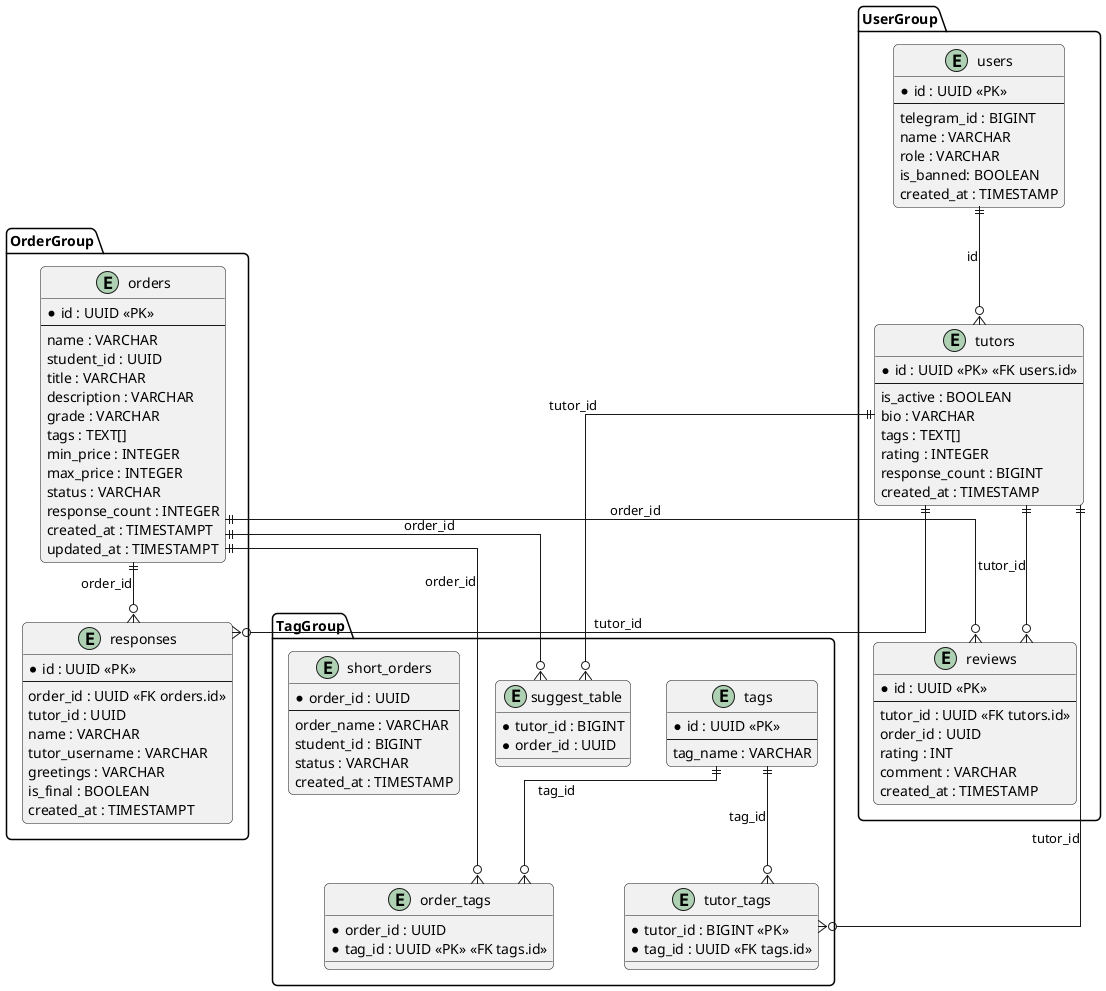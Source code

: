 @startuml er-diagram

skinparam linetype ortho
skinparam roundcorner 10

package "UserGroup" {
  entity "users" {
    *id : UUID <<PK>>
    --
    telegram_id : BIGINT
    name : VARCHAR
    role : VARCHAR
    is_banned: BOOLEAN
    created_at : TIMESTAMP
  }

  entity "tutors" {
    *id : UUID <<PK>> <<FK users.id>>
    --
    is_active : BOOLEAN
    bio : VARCHAR
    tags : TEXT[]
    rating : INTEGER
    response_count : BIGINT
    created_at : TIMESTAMP
  }

  entity "reviews" {
    *id : UUID <<PK>>
    --
    tutor_id : UUID <<FK tutors.id>>
    order_id : UUID
    rating : INT
    comment : VARCHAR
    created_at : TIMESTAMP
  }
}

package "OrderGroup" {
  entity "orders" {
    *id : UUID <<PK>>
    --
    name : VARCHAR
    student_id : UUID
    title : VARCHAR
    description : VARCHAR
    grade : VARCHAR
    tags : TEXT[]
    min_price : INTEGER
    max_price : INTEGER
    status : VARCHAR
    response_count : INTEGER
    created_at : TIMESTAMPT
    updated_at : TIMESTAMPT
  }

  entity "responses" {
    *id : UUID <<PK>>
    --
    order_id : UUID <<FK orders.id>>
    tutor_id : UUID
    name : VARCHAR
    tutor_username : VARCHAR
    greetings : VARCHAR
    is_final : BOOLEAN
    created_at : TIMESTAMPT
  }
}

package "TagGroup" {
  entity "tags" {
    *id : UUID <<PK>>
    --
    tag_name : VARCHAR
  }

  entity "order_tags" {
    *order_id : UUID
    *tag_id : UUID <<PK>> <<FK tags.id>>
  }

  entity "tutor_tags" {
    *tutor_id : BIGINT <<PK>>
    *tag_id : UUID <<FK tags.id>>
  }

  entity "suggest_table" {
    *tutor_id : BIGINT
    *order_id : UUID
  }

  entity "short_orders" {
    *order_id : UUID
    --
    order_name : VARCHAR
    student_id : BIGINT
    status : VARCHAR
    created_at : TIMESTAMP
  }
}

users ||--o{ tutors : id
tutors ||--o{ responses : tutor_id
orders ||--o{ responses : order_id
orders ||--o{ reviews : order_id
tutors ||--o{ reviews : tutor_id
orders ||--o{ order_tags : order_id
tags ||--o{ order_tags : tag_id
tutors ||--o{ tutor_tags : tutor_id
tags ||--o{ tutor_tags : tag_id

tutors ||--o{ suggest_table : tutor_id
orders ||--o{ suggest_table : order_id

@enduml
